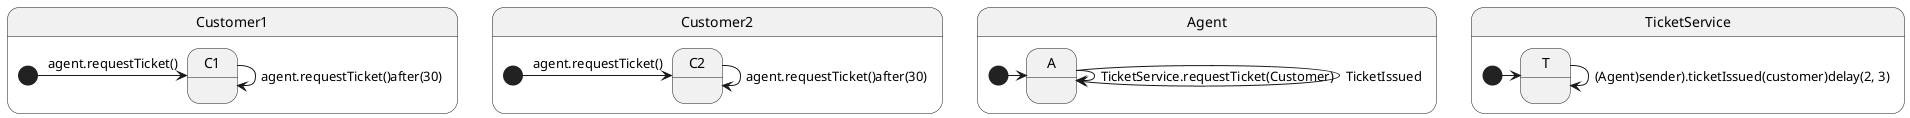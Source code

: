 @startuml
hide empty description

state Customer1{
state C1 : 


[*] -> C1 : agent.requestTicket()
C1 -> C1 : agent.requestTicket()after(30)
}

state Customer2{
state C2 : 


[*] -> C2 : agent.requestTicket()
C2 -> C2 : agent.requestTicket()after(30)
}

state Agent{
state A :
[*] -> A
A -> A : TicketService.requestTicket(Customer)
A -> A : TicketIssued
}

state TicketService{
state T :
[*] -> T
T -> T : (Agent)sender).ticketIssued(customer)delay(2, 3)
}
@enduml